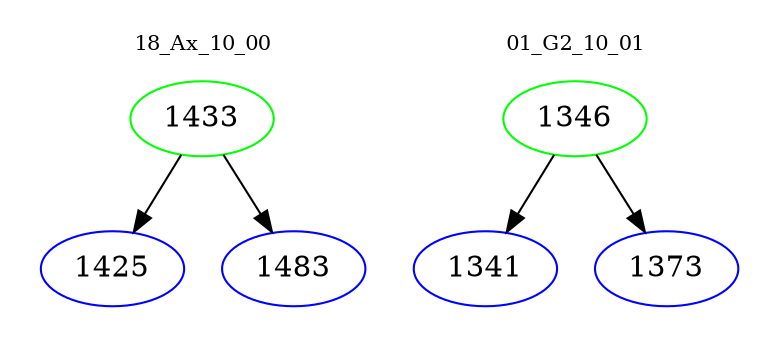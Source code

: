 digraph{
subgraph cluster_0 {
color = white
label = "18_Ax_10_00";
fontsize=10;
T0_1433 [label="1433", color="green"]
T0_1433 -> T0_1425 [color="black"]
T0_1425 [label="1425", color="blue"]
T0_1433 -> T0_1483 [color="black"]
T0_1483 [label="1483", color="blue"]
}
subgraph cluster_1 {
color = white
label = "01_G2_10_01";
fontsize=10;
T1_1346 [label="1346", color="green"]
T1_1346 -> T1_1341 [color="black"]
T1_1341 [label="1341", color="blue"]
T1_1346 -> T1_1373 [color="black"]
T1_1373 [label="1373", color="blue"]
}
}
